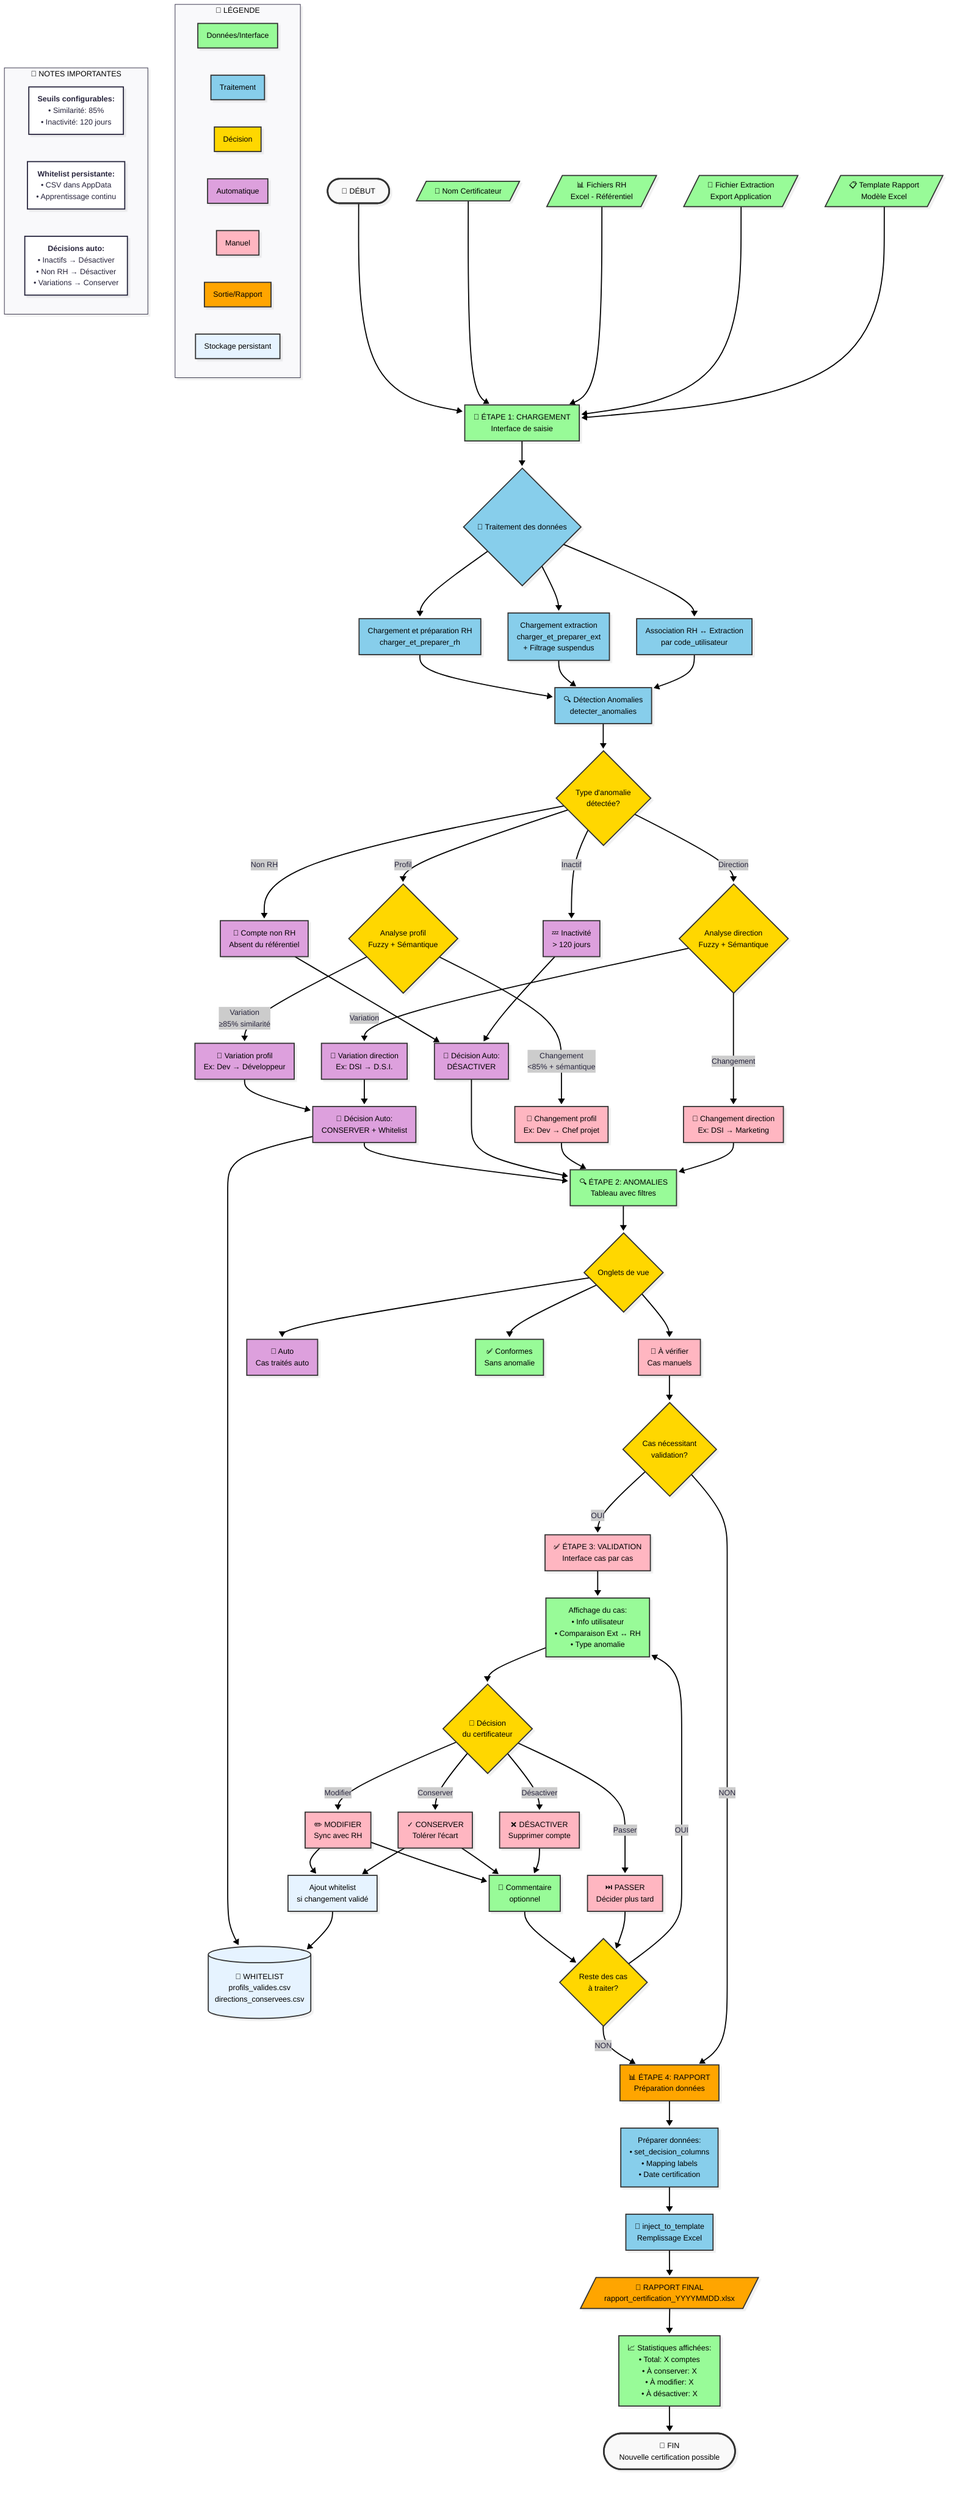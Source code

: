 ---
config:
  layout: fixed
  theme: redux
  look: neo
---
flowchart TB
 subgraph Legende["📖 LÉGENDE"]
        L1["Données/Interface"]
        L2["Traitement"]
        L3["Décision"]
        L4["Automatique"]
        L5["Manuel"]
        L6["Sortie/Rapport"]
        L7["Stockage persistant"]
  end
 subgraph Notes["📌 NOTES IMPORTANTES"]
    direction LR
        N1["<b>Seuils configurables:</b><br>• Similarité: 85%<br>• Inactivité: 120 jours"]
        N2["<b>Whitelist persistante:</b><br>• CSV dans AppData<br>• Apprentissage continu"]
        N3["<b>Décisions auto:</b><br>• Inactifs → Désactiver<br>• Non RH → Désactiver<br>• Variations → Conserver"]
  end
    Start(["🚀 DÉBUT"]) --> Load["📁 ÉTAPE 1: CHARGEMENT<br>Interface de saisie"]
    Cert[/"👤 Nom Certificateur"/] --> Load
    RH[/"📊 Fichiers RH<br>Excel - Référentiel"/] --> Load
    Extract[/"📄 Fichier Extraction<br>Export Application"/] --> Load
    Template[/"📋 Template Rapport<br>Modèle Excel"/] --> Load
    Load --> Process{"🔄 Traitement des données"}
    Process --> Sub1["Chargement et préparation RH<br>charger_et_preparer_rh"] & Sub2["Chargement extraction<br>charger_et_preparer_ext<br>+ Filtrage suspendus"] & Sub3["Association RH ↔ Extraction<br>par code_utilisateur"]
    Sub1 --> Detect["🔍 Détection Anomalies<br>detecter_anomalies"]
    Sub2 --> Detect
    Sub3 --> Detect
    Detect --> TypeAnomaly@{ label: "Type d'anomalie<br>détectée?" }
    TypeAnomaly -- Non RH --> NonRH["🚫 Compte non RH<br>Absent du référentiel"]
    TypeAnomaly -- Inactif --> Inactive["💤 Inactivité<br>&gt; 120 jours"]
    TypeAnomaly -- Profil --> ProfileCheck{"Analyse profil<br>Fuzzy + Sémantique"}
    TypeAnomaly -- Direction --> DirectionCheck{"Analyse direction<br>Fuzzy + Sémantique"}
    ProfileCheck -- Variation<br>≥85% similarité --> ProfileVar["📝 Variation profil<br>Ex: Dev → Développeur"]
    ProfileCheck -- Changement<br>&lt;85% + sémantique --> ProfileChange["🔄 Changement profil<br>Ex: Dev → Chef projet"]
    DirectionCheck -- Variation --> DirVar["📝 Variation direction<br>Ex: DSI → D.S.I."]
    DirectionCheck -- Changement --> DirChange["🔄 Changement direction<br>Ex: DSI → Marketing"]
    NonRH --> AutoDecision["🤖 Décision Auto:<br>DÉSACTIVER"]
    Inactive --> AutoDecision
    ProfileVar --> AutoConserve["🤖 Décision Auto:<br>CONSERVER + Whitelist"]
    DirVar --> AutoConserve
    AutoConserve --> Whitelist[("💾 WHITELIST<br>profils_valides.csv<br>directions_conservees.csv")] & ShowAnomalies["🔍 ÉTAPE 2: ANOMALIES<br>Tableau avec filtres"]
    AutoDecision --> ShowAnomalies
    ProfileChange --> ShowAnomalies
    DirChange --> ShowAnomalies
    ShowAnomalies --> ViewTabs{"Onglets de vue"}
    ViewTabs --> Tab1["📌 À vérifier<br>Cas manuels"] & Tab2["🤖 Auto<br>Cas traités auto"] & Tab3["✅ Conformes<br>Sans anomalie"]
    Tab1 --> NeedValidation{"Cas nécessitant<br>validation?"}
    NeedValidation -- OUI --> Validation["✅ ÉTAPE 3: VALIDATION<br>Interface cas par cas"]
    Validation --> ShowCase["Affichage du cas:<br>• Info utilisateur<br>• Comparaison Ext ↔ RH<br>• Type anomalie"]
    ShowCase --> DecisionChoice{"💭 Décision<br>du certificateur"}
    DecisionChoice -- Modifier --> Modify["✏️ MODIFIER<br>Sync avec RH"]
    DecisionChoice -- Conserver --> Keep@{ label: "✓ CONSERVER<br>Tolérer l'écart" }
    DecisionChoice -- Désactiver --> Disable["❌ DÉSACTIVER<br>Supprimer compte"]
    DecisionChoice -- Passer --> Skip["⏭️ PASSER<br>Décider plus tard"]
    Modify --> UpdateWhitelist["Ajout whitelist<br>si changement validé"] & Comment["💬 Commentaire<br>optionnel"]
    Keep --> UpdateWhitelist & Comment
    UpdateWhitelist --> Whitelist
    Disable --> Comment
    Comment --> NextCase{"Reste des cas<br>à traiter?"}
    Skip --> NextCase
    NextCase -- OUI --> ShowCase
    NextCase -- NON --> Report["📊 ÉTAPE 4: RAPPORT<br>Préparation données"]
    NeedValidation -- NON --> Report
    Report --> PrepareData["Préparer données:<br>• set_decision_columns<br>• Mapping labels<br>• Date certification"]
    PrepareData --> InjectTemplate["💉 inject_to_template<br>Remplissage Excel"]
    InjectTemplate --> FinalReport[/"📄 RAPPORT FINAL<br>rapport_certification_YYYYMMDD.xlsx"/]
    FinalReport --> Stats["📈 Statistiques affichées:<br>• Total: X comptes<br>• À conserver: X<br>• À modifier: X<br>• À désactiver: X"]
    Stats --> End(["🏁 FIN<br>Nouvelle certification possible"])
    TypeAnomaly@{ shape: diamond}
    Keep@{ shape: rect}
     L1:::data
     L2:::process
     L3:::decision
     L4:::auto
     L5:::manual
     L6:::output
     L7:::storage
     Start:::startEnd
     Load:::data
     Cert:::data
     RH:::data
     Extract:::data
     Template:::data
     Process:::process
     Sub1:::process
     Sub2:::process
     Sub3:::process
     Detect:::process
     TypeAnomaly:::decision
     NonRH:::auto
     Inactive:::auto
     ProfileCheck:::decision
     DirectionCheck:::decision
     ProfileVar:::auto
     ProfileChange:::manual
     DirVar:::auto
     DirChange:::manual
     AutoDecision:::auto
     AutoConserve:::auto
     Whitelist:::storage
     ShowAnomalies:::data
     ViewTabs:::decision
     Tab1:::manual
     Tab2:::auto
     Tab3:::data
     NeedValidation:::decision
     Validation:::manual
     ShowCase:::data
     DecisionChoice:::decision
     Modify:::manual
     Keep:::manual
     Disable:::manual
     Skip:::manual
     UpdateWhitelist:::storage
     Comment:::data
     NextCase:::decision
     Report:::output
     PrepareData:::process
     InjectTemplate:::process
     FinalReport:::output
     Stats:::data
     End:::startEnd
    classDef startEnd fill:#f9f9f9,stroke:#333,stroke-width:3px,color:#000
    classDef data fill:#98fb98,stroke:#333,stroke-width:2px,color:#000
    classDef process fill:#87ceeb,stroke:#333,stroke-width:2px,color:#000
    classDef decision fill:#ffd700,stroke:#333,stroke-width:2px,color:#000
    classDef auto fill:#dda0dd,stroke:#333,stroke-width:2px,color:#000
    classDef manual fill:#ffb6c1,stroke:#333,stroke-width:2px,color:#000
    classDef output fill:#ffa500,stroke:#333,stroke-width:2px,color:#000
    classDef storage fill:#e6f3ff,stroke:#333,stroke-width:2px,color:#000